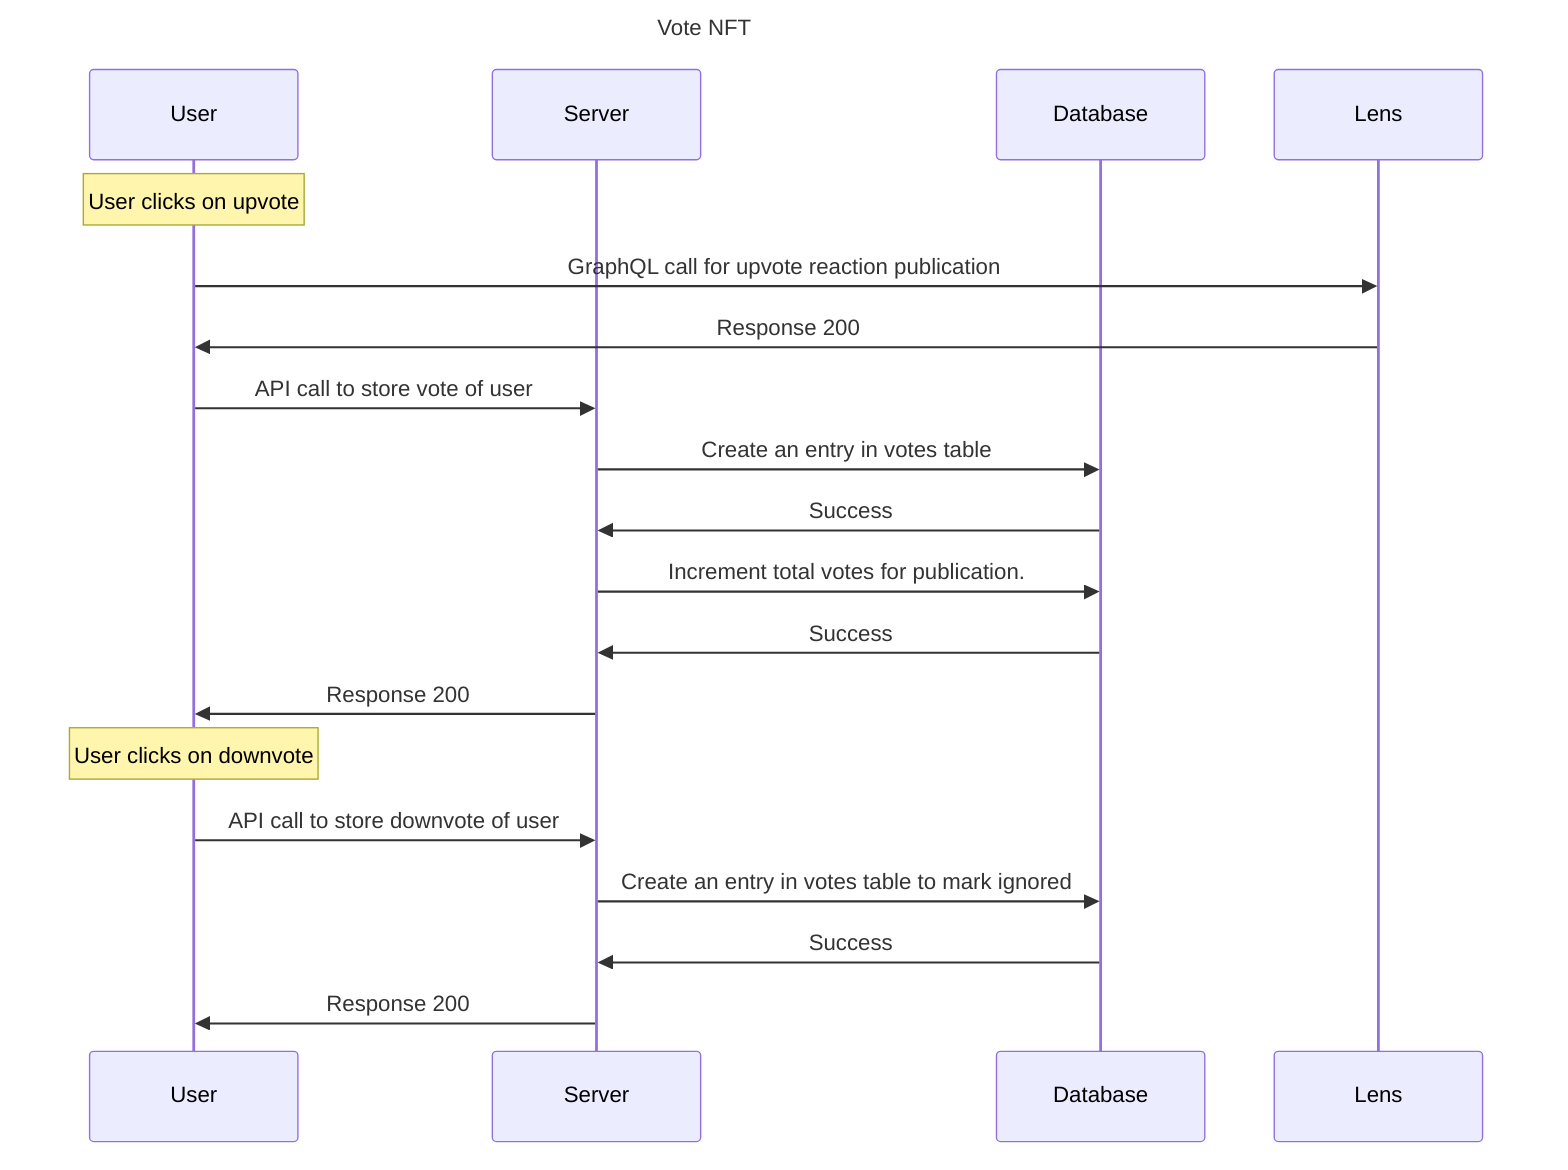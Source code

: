 %% Documentation: https://github.com/mermaid-js/mermaid
%% Editor: https://mermaid.live/edit

sequenceDiagram
title Vote NFT 
participant User
participant Server
participant DB as Database
participant Lens

Note over User: User clicks on upvote

User->>Lens: GraphQL call for upvote reaction publication
Lens->>User: Response 200
User->>Server: API call to store vote of user
Server->> DB: Create an entry in votes table
DB->>Server: Success
Server->>DB: Increment total votes for publication.
DB->>Server: Success
Server->>User: Response 200

%% break
%%   note over Server: If no query result, then log error
%%   note over Server: If already published
%% end

Note over User: User clicks on downvote

User->>Server: API call to store downvote of user
Server->> DB: Create an entry in votes table to mark ignored
DB->>Server: Success
Server->>User: Response 200


%% break
%%   note over Server: If error, log error
%% end